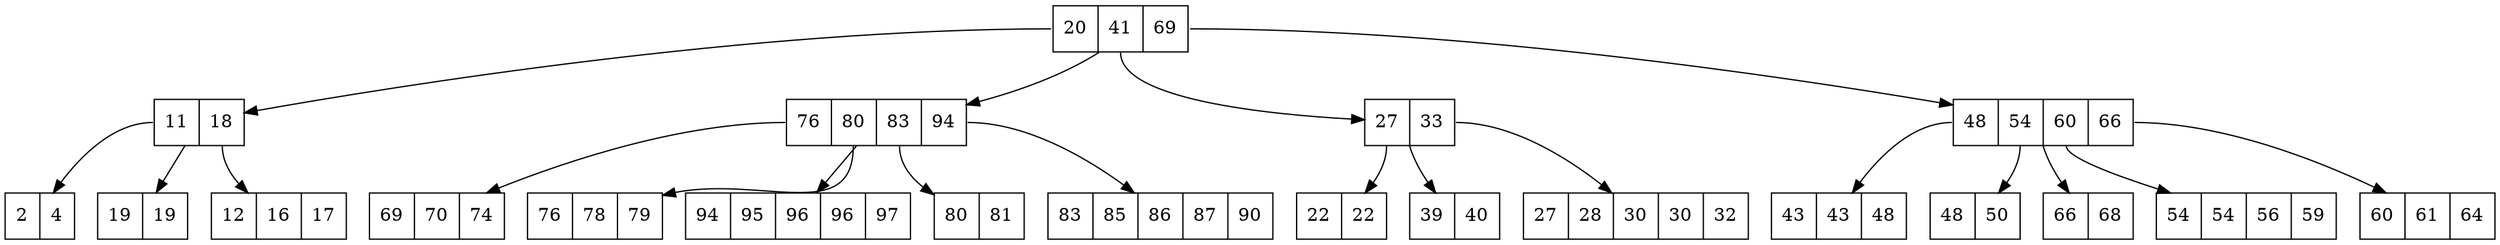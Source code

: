 digraph BTree {
node [shape=record];
node0x649bcf44b780 [label="<f0> 20|<f1> 41|<f2> 69"];
node0x649bcf44b780:f0 -> node0x649bcf44b360;
node0x649bcf44b360 [label="<f0> 11|<f1> 18"];
node0x649bcf44b360:f0 -> node0x649bcf44b2b0;
node0x649bcf44b2b0 [label="<f0> 2|<f1> 4"];
node0x649bcf44b360:f1 -> node0x649bcf44ba40;
node0x649bcf44ba40 [label="<f0> 12|<f1> 16|<f2> 17"];
node0x649bcf44b360:f2 -> node0x649bcf44bfc0;
node0x649bcf44bfc0 [label="<f0> 19|<f1> 19"];
node0x649bcf44b780:f1 -> node0x649bcf44c070;
node0x649bcf44c070 [label="<f0> 27|<f1> 33"];
node0x649bcf44c070:f0 -> node0x649bcf44b8e0;
node0x649bcf44b8e0 [label="<f0> 22|<f1> 22"];
node0x649bcf44c070:f1 -> node0x649bcf44bdb0;
node0x649bcf44bdb0 [label="<f0> 27|<f1> 28|<f2> 30|<f3> 30|<f4> 32"];
node0x649bcf44c070:f2 -> node0x649bcf44bf10;
node0x649bcf44bf10 [label="<f0> 39|<f1> 40"];
node0x649bcf44b780:f2 -> node0x649bcf44baf0;
node0x649bcf44baf0 [label="<f0> 48|<f1> 54|<f2> 60|<f3> 66"];
node0x649bcf44baf0:f0 -> node0x649bcf44b990;
node0x649bcf44b990 [label="<f0> 43|<f1> 43|<f2> 48"];
node0x649bcf44baf0:f1 -> node0x649bcf44be60;
node0x649bcf44be60 [label="<f0> 48|<f1> 50"];
node0x649bcf44baf0:f2 -> node0x649bcf44b410;
node0x649bcf44b410 [label="<f0> 54|<f1> 54|<f2> 56|<f3> 59"];
node0x649bcf44baf0:f3 -> node0x649bcf44b620;
node0x649bcf44b620 [label="<f0> 60|<f1> 61|<f2> 64"];
node0x649bcf44baf0:f4 -> node0x649bcf44bc50;
node0x649bcf44bc50 [label="<f0> 66|<f1> 68"];
node0x649bcf44b780:f3 -> node0x649bcf44b830;
node0x649bcf44b830 [label="<f0> 76|<f1> 80|<f2> 83|<f3> 94"];
node0x649bcf44b830:f0 -> node0x649bcf44b570;
node0x649bcf44b570 [label="<f0> 69|<f1> 70|<f2> 74"];
node0x649bcf44b830:f1 -> node0x649bcf44bba0;
node0x649bcf44bba0 [label="<f0> 76|<f1> 78|<f2> 79"];
node0x649bcf44b830:f2 -> node0x649bcf44b4c0;
node0x649bcf44b4c0 [label="<f0> 80|<f1> 81"];
node0x649bcf44b830:f3 -> node0x649bcf44bd00;
node0x649bcf44bd00 [label="<f0> 83|<f1> 85|<f2> 86|<f3> 87|<f4> 90"];
node0x649bcf44b830:f4 -> node0x649bcf44b6d0;
node0x649bcf44b6d0 [label="<f0> 94|<f1> 95|<f2> 96|<f3> 96|<f4> 97"];
}
